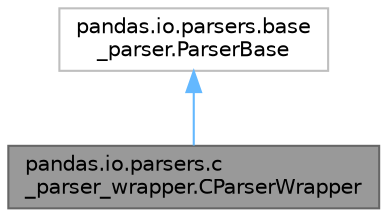 digraph "pandas.io.parsers.c_parser_wrapper.CParserWrapper"
{
 // LATEX_PDF_SIZE
  bgcolor="transparent";
  edge [fontname=Helvetica,fontsize=10,labelfontname=Helvetica,labelfontsize=10];
  node [fontname=Helvetica,fontsize=10,shape=box,height=0.2,width=0.4];
  Node1 [id="Node000001",label="pandas.io.parsers.c\l_parser_wrapper.CParserWrapper",height=0.2,width=0.4,color="gray40", fillcolor="grey60", style="filled", fontcolor="black",tooltip=" "];
  Node2 -> Node1 [id="edge2_Node000001_Node000002",dir="back",color="steelblue1",style="solid",tooltip=" "];
  Node2 [id="Node000002",label="pandas.io.parsers.base\l_parser.ParserBase",height=0.2,width=0.4,color="grey75", fillcolor="white", style="filled",URL="$d0/d12/classpandas_1_1io_1_1parsers_1_1base__parser_1_1ParserBase.html",tooltip=" "];
}
